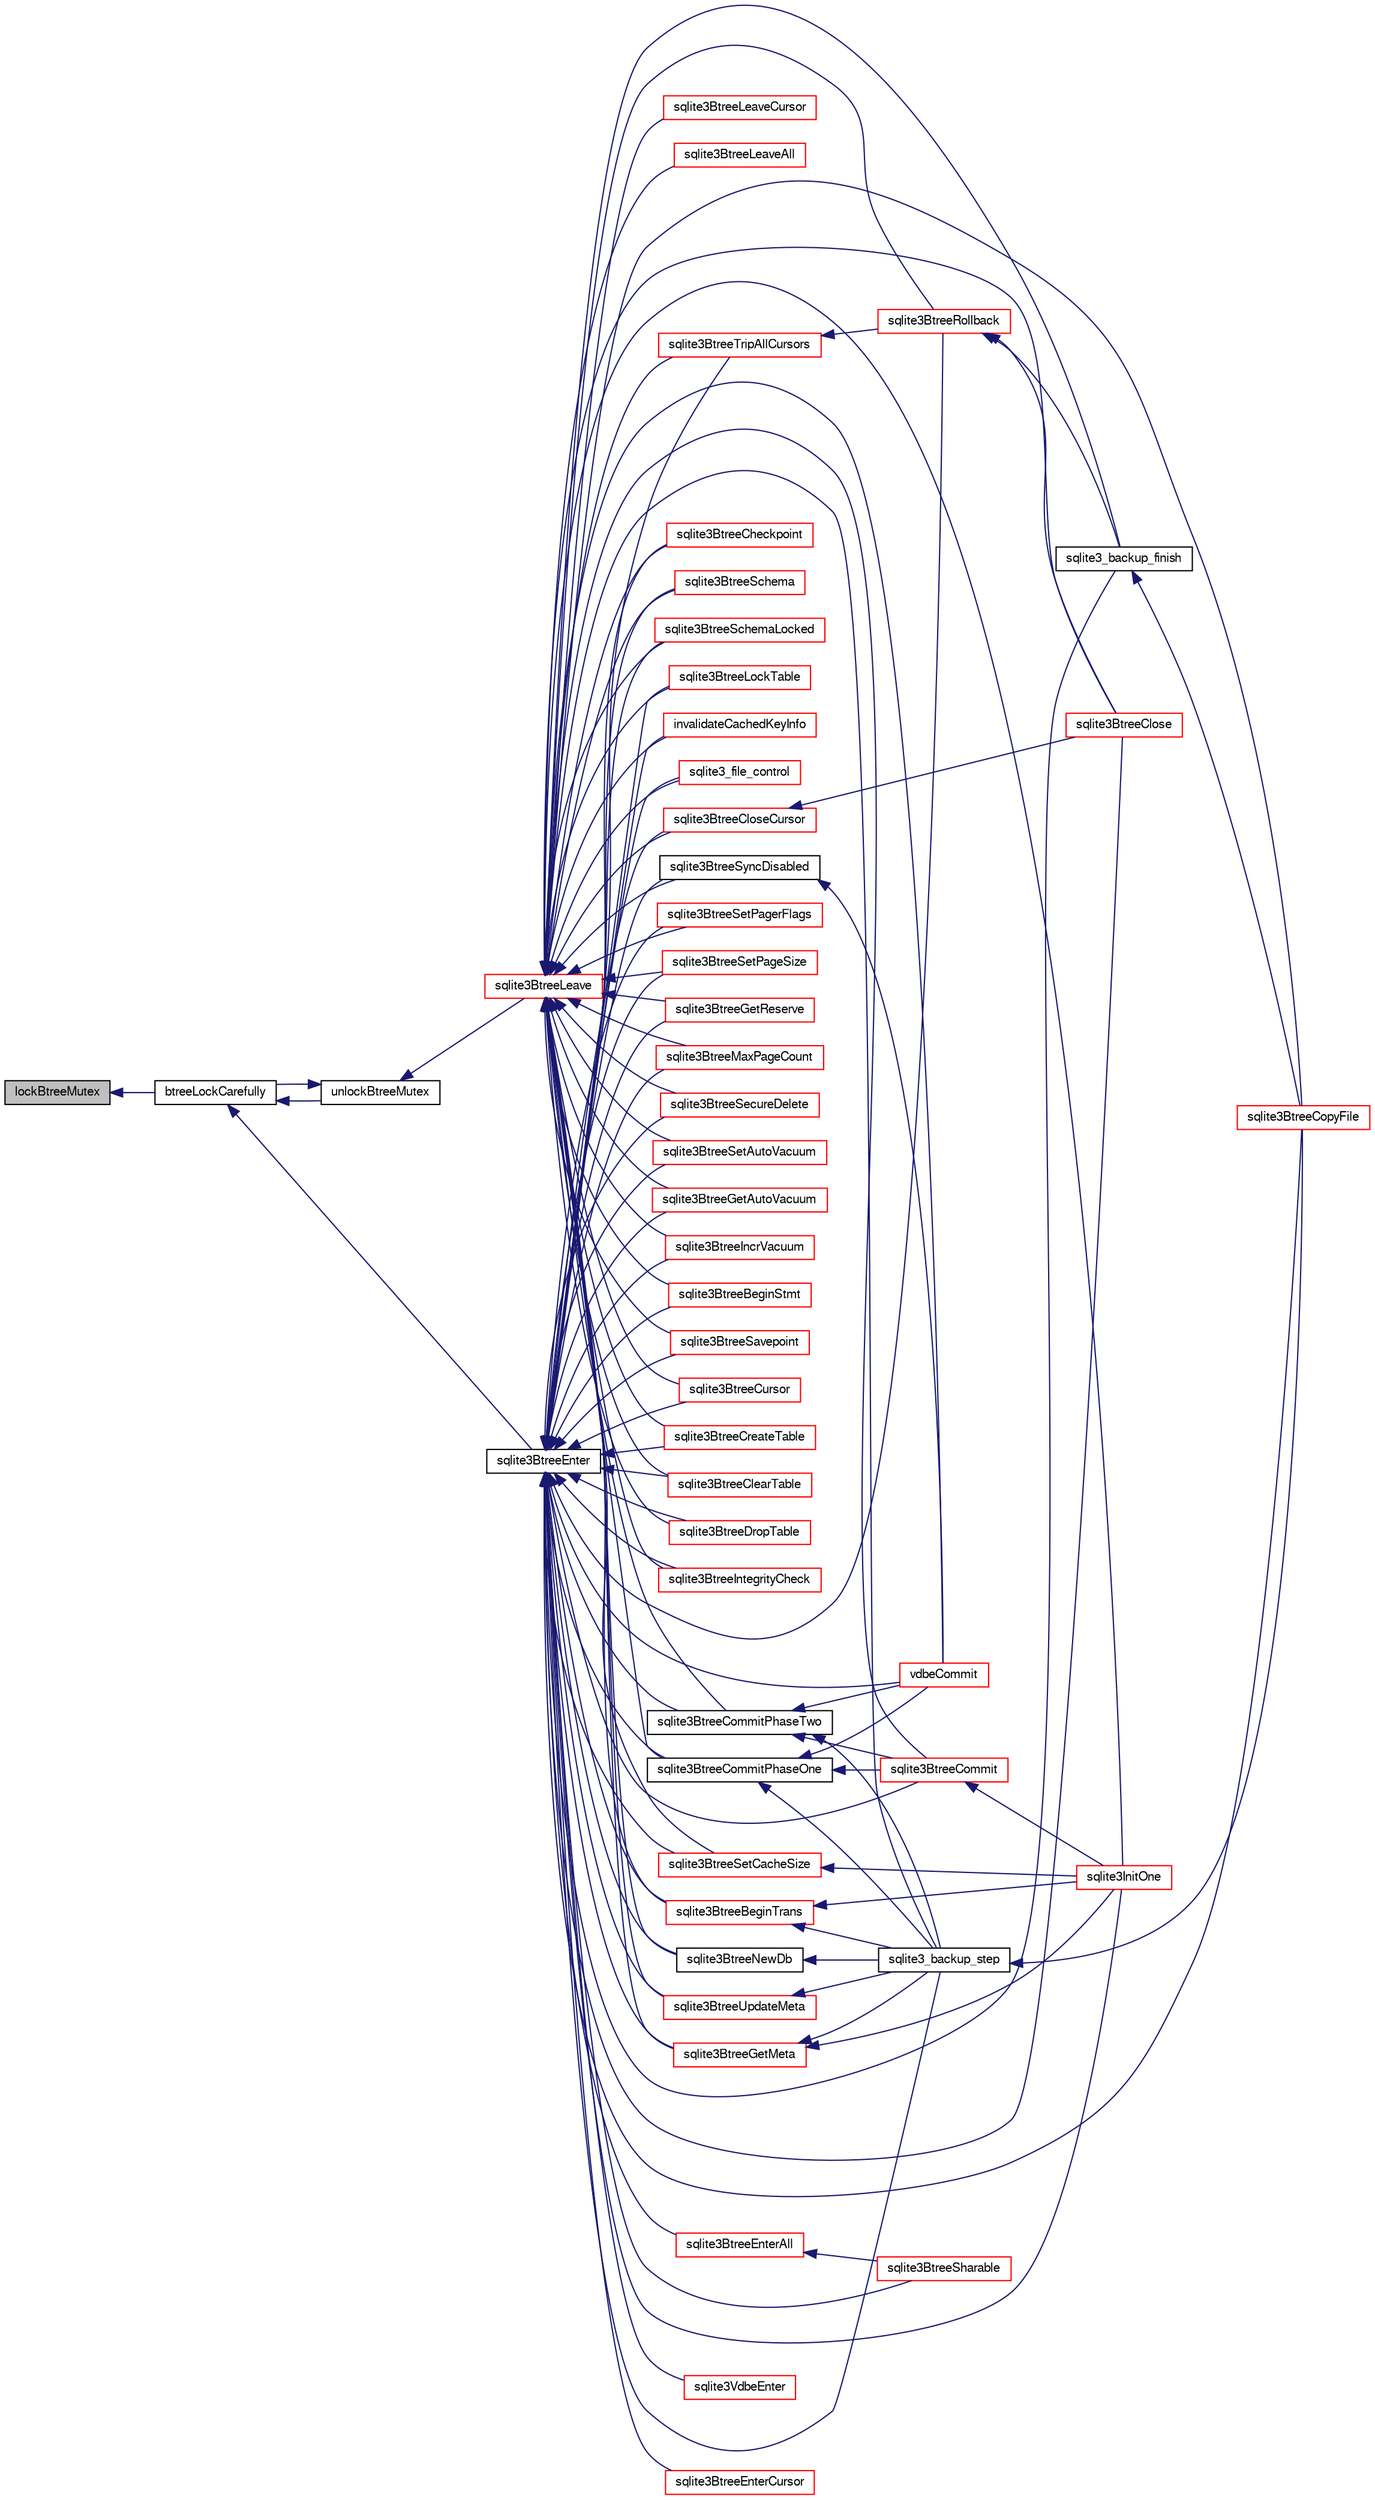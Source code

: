 digraph "lockBtreeMutex"
{
  edge [fontname="FreeSans",fontsize="10",labelfontname="FreeSans",labelfontsize="10"];
  node [fontname="FreeSans",fontsize="10",shape=record];
  rankdir="LR";
  Node159811 [label="lockBtreeMutex",height=0.2,width=0.4,color="black", fillcolor="grey75", style="filled", fontcolor="black"];
  Node159811 -> Node159812 [dir="back",color="midnightblue",fontsize="10",style="solid",fontname="FreeSans"];
  Node159812 [label="btreeLockCarefully",height=0.2,width=0.4,color="black", fillcolor="white", style="filled",URL="$sqlite3_8c.html#a796746b1c1e4d6926960636bd74c79d7"];
  Node159812 -> Node159813 [dir="back",color="midnightblue",fontsize="10",style="solid",fontname="FreeSans"];
  Node159813 [label="unlockBtreeMutex",height=0.2,width=0.4,color="black", fillcolor="white", style="filled",URL="$sqlite3_8c.html#a29bc7d1c753dfa2af9fb296b7dc19a4a"];
  Node159813 -> Node159812 [dir="back",color="midnightblue",fontsize="10",style="solid",fontname="FreeSans"];
  Node159813 -> Node159814 [dir="back",color="midnightblue",fontsize="10",style="solid",fontname="FreeSans"];
  Node159814 [label="sqlite3BtreeLeave",height=0.2,width=0.4,color="red", fillcolor="white", style="filled",URL="$sqlite3_8c.html#a460e4f89d1aeef4b4d334cfe8165da89"];
  Node159814 -> Node159815 [dir="back",color="midnightblue",fontsize="10",style="solid",fontname="FreeSans"];
  Node159815 [label="sqlite3BtreeLeaveCursor",height=0.2,width=0.4,color="red", fillcolor="white", style="filled",URL="$sqlite3_8c.html#ac03e1186b08d50909efc3f2c79955f7f"];
  Node159814 -> Node159819 [dir="back",color="midnightblue",fontsize="10",style="solid",fontname="FreeSans"];
  Node159819 [label="sqlite3BtreeLeaveAll",height=0.2,width=0.4,color="red", fillcolor="white", style="filled",URL="$sqlite3_8c.html#a282e5f429eee8e0aebc7d18068ebccd2"];
  Node159814 -> Node160080 [dir="back",color="midnightblue",fontsize="10",style="solid",fontname="FreeSans"];
  Node160080 [label="sqlite3BtreeClose",height=0.2,width=0.4,color="red", fillcolor="white", style="filled",URL="$sqlite3_8c.html#a729b65009b66a99200496b09c124df01"];
  Node159814 -> Node160085 [dir="back",color="midnightblue",fontsize="10",style="solid",fontname="FreeSans"];
  Node160085 [label="sqlite3BtreeSetCacheSize",height=0.2,width=0.4,color="red", fillcolor="white", style="filled",URL="$sqlite3_8c.html#ac64a997f50ee2fe50f1d2d87aef61364"];
  Node160085 -> Node159855 [dir="back",color="midnightblue",fontsize="10",style="solid",fontname="FreeSans"];
  Node159855 [label="sqlite3InitOne",height=0.2,width=0.4,color="red", fillcolor="white", style="filled",URL="$sqlite3_8c.html#ac4318b25df65269906b0379251fe9b85"];
  Node159814 -> Node160086 [dir="back",color="midnightblue",fontsize="10",style="solid",fontname="FreeSans"];
  Node160086 [label="sqlite3BtreeSetPagerFlags",height=0.2,width=0.4,color="red", fillcolor="white", style="filled",URL="$sqlite3_8c.html#ae7501dffaa3b3fcd63da529a903d8295"];
  Node159814 -> Node160088 [dir="back",color="midnightblue",fontsize="10",style="solid",fontname="FreeSans"];
  Node160088 [label="sqlite3BtreeSyncDisabled",height=0.2,width=0.4,color="black", fillcolor="white", style="filled",URL="$sqlite3_8c.html#acb2e823a141349454a5f978e291820b3"];
  Node160088 -> Node160089 [dir="back",color="midnightblue",fontsize="10",style="solid",fontname="FreeSans"];
  Node160089 [label="vdbeCommit",height=0.2,width=0.4,color="red", fillcolor="white", style="filled",URL="$sqlite3_8c.html#a5d7f1e0625451b987728f600cfe1b92d"];
  Node159814 -> Node160090 [dir="back",color="midnightblue",fontsize="10",style="solid",fontname="FreeSans"];
  Node160090 [label="sqlite3BtreeSetPageSize",height=0.2,width=0.4,color="red", fillcolor="white", style="filled",URL="$sqlite3_8c.html#ad9c65e8377c831a80e0ac1f108c43f3e"];
  Node159814 -> Node160098 [dir="back",color="midnightblue",fontsize="10",style="solid",fontname="FreeSans"];
  Node160098 [label="sqlite3BtreeGetReserve",height=0.2,width=0.4,color="red", fillcolor="white", style="filled",URL="$sqlite3_8c.html#a68011b8563328468149157a52e70e984"];
  Node159814 -> Node160213 [dir="back",color="midnightblue",fontsize="10",style="solid",fontname="FreeSans"];
  Node160213 [label="sqlite3BtreeMaxPageCount",height=0.2,width=0.4,color="red", fillcolor="white", style="filled",URL="$sqlite3_8c.html#a04e69e5ca8c3f4a275729bb4067fc8f1"];
  Node159814 -> Node160214 [dir="back",color="midnightblue",fontsize="10",style="solid",fontname="FreeSans"];
  Node160214 [label="sqlite3BtreeSecureDelete",height=0.2,width=0.4,color="red", fillcolor="white", style="filled",URL="$sqlite3_8c.html#a0ba475c4ebefd8b4efae643a5fdec364"];
  Node159814 -> Node160215 [dir="back",color="midnightblue",fontsize="10",style="solid",fontname="FreeSans"];
  Node160215 [label="sqlite3BtreeSetAutoVacuum",height=0.2,width=0.4,color="red", fillcolor="white", style="filled",URL="$sqlite3_8c.html#a6cb08515ad39617bc044a4aa96941214"];
  Node159814 -> Node160216 [dir="back",color="midnightblue",fontsize="10",style="solid",fontname="FreeSans"];
  Node160216 [label="sqlite3BtreeGetAutoVacuum",height=0.2,width=0.4,color="red", fillcolor="white", style="filled",URL="$sqlite3_8c.html#ac309964abd264c81f359eb521dbe7592"];
  Node159814 -> Node160198 [dir="back",color="midnightblue",fontsize="10",style="solid",fontname="FreeSans"];
  Node160198 [label="sqlite3BtreeNewDb",height=0.2,width=0.4,color="black", fillcolor="white", style="filled",URL="$sqlite3_8c.html#a08d2026f82b067753a698376c12c0324"];
  Node160198 -> Node159827 [dir="back",color="midnightblue",fontsize="10",style="solid",fontname="FreeSans"];
  Node159827 [label="sqlite3_backup_step",height=0.2,width=0.4,color="black", fillcolor="white", style="filled",URL="$sqlite3_8h.html#a1699b75e98d082eebc465a9e64c35269"];
  Node159827 -> Node159828 [dir="back",color="midnightblue",fontsize="10",style="solid",fontname="FreeSans"];
  Node159828 [label="sqlite3BtreeCopyFile",height=0.2,width=0.4,color="red", fillcolor="white", style="filled",URL="$sqlite3_8c.html#a4d9e19a79f0d5c1dfcef0bd137ae83f9"];
  Node159814 -> Node160106 [dir="back",color="midnightblue",fontsize="10",style="solid",fontname="FreeSans"];
  Node160106 [label="sqlite3BtreeBeginTrans",height=0.2,width=0.4,color="red", fillcolor="white", style="filled",URL="$sqlite3_8c.html#a52d6706df15c67c22aa7d0e290c16bf5"];
  Node160106 -> Node159827 [dir="back",color="midnightblue",fontsize="10",style="solid",fontname="FreeSans"];
  Node160106 -> Node159855 [dir="back",color="midnightblue",fontsize="10",style="solid",fontname="FreeSans"];
  Node159814 -> Node160146 [dir="back",color="midnightblue",fontsize="10",style="solid",fontname="FreeSans"];
  Node160146 [label="sqlite3BtreeIncrVacuum",height=0.2,width=0.4,color="red", fillcolor="white", style="filled",URL="$sqlite3_8c.html#a0b4c98acfd785fc6d5dc5c3237030318"];
  Node159814 -> Node160148 [dir="back",color="midnightblue",fontsize="10",style="solid",fontname="FreeSans"];
  Node160148 [label="sqlite3BtreeCommitPhaseOne",height=0.2,width=0.4,color="black", fillcolor="white", style="filled",URL="$sqlite3_8c.html#ae266cba101e64ad99a166f237532e262"];
  Node160148 -> Node160149 [dir="back",color="midnightblue",fontsize="10",style="solid",fontname="FreeSans"];
  Node160149 [label="sqlite3BtreeCommit",height=0.2,width=0.4,color="red", fillcolor="white", style="filled",URL="$sqlite3_8c.html#a8e56ab314556935f9f73080147d26419"];
  Node160149 -> Node159855 [dir="back",color="midnightblue",fontsize="10",style="solid",fontname="FreeSans"];
  Node160148 -> Node159827 [dir="back",color="midnightblue",fontsize="10",style="solid",fontname="FreeSans"];
  Node160148 -> Node160089 [dir="back",color="midnightblue",fontsize="10",style="solid",fontname="FreeSans"];
  Node159814 -> Node160176 [dir="back",color="midnightblue",fontsize="10",style="solid",fontname="FreeSans"];
  Node160176 [label="sqlite3BtreeCommitPhaseTwo",height=0.2,width=0.4,color="black", fillcolor="white", style="filled",URL="$sqlite3_8c.html#a84764f43cb4ca50bcac1fc674e8d6dd9"];
  Node160176 -> Node160149 [dir="back",color="midnightblue",fontsize="10",style="solid",fontname="FreeSans"];
  Node160176 -> Node159827 [dir="back",color="midnightblue",fontsize="10",style="solid",fontname="FreeSans"];
  Node160176 -> Node160089 [dir="back",color="midnightblue",fontsize="10",style="solid",fontname="FreeSans"];
  Node159814 -> Node160149 [dir="back",color="midnightblue",fontsize="10",style="solid",fontname="FreeSans"];
  Node159814 -> Node160207 [dir="back",color="midnightblue",fontsize="10",style="solid",fontname="FreeSans"];
  Node160207 [label="sqlite3BtreeTripAllCursors",height=0.2,width=0.4,color="red", fillcolor="white", style="filled",URL="$sqlite3_8c.html#a7e94025b9bd56e9e9ccf148d1a0e1acf"];
  Node160207 -> Node160152 [dir="back",color="midnightblue",fontsize="10",style="solid",fontname="FreeSans"];
  Node160152 [label="sqlite3BtreeRollback",height=0.2,width=0.4,color="red", fillcolor="white", style="filled",URL="$sqlite3_8c.html#a317473acdafdd688385c8954f09de186"];
  Node160152 -> Node160080 [dir="back",color="midnightblue",fontsize="10",style="solid",fontname="FreeSans"];
  Node160152 -> Node160041 [dir="back",color="midnightblue",fontsize="10",style="solid",fontname="FreeSans"];
  Node160041 [label="sqlite3_backup_finish",height=0.2,width=0.4,color="black", fillcolor="white", style="filled",URL="$sqlite3_8h.html#a176857dd58d99be53b6d7305533e0048"];
  Node160041 -> Node159828 [dir="back",color="midnightblue",fontsize="10",style="solid",fontname="FreeSans"];
  Node159814 -> Node160152 [dir="back",color="midnightblue",fontsize="10",style="solid",fontname="FreeSans"];
  Node159814 -> Node160217 [dir="back",color="midnightblue",fontsize="10",style="solid",fontname="FreeSans"];
  Node160217 [label="sqlite3BtreeBeginStmt",height=0.2,width=0.4,color="red", fillcolor="white", style="filled",URL="$sqlite3_8c.html#ab0f7f15665a2d93234e9309410841b1d"];
  Node159814 -> Node160181 [dir="back",color="midnightblue",fontsize="10",style="solid",fontname="FreeSans"];
  Node160181 [label="sqlite3BtreeSavepoint",height=0.2,width=0.4,color="red", fillcolor="white", style="filled",URL="$sqlite3_8c.html#a4580edf7e5192abf64317a3931972115"];
  Node159814 -> Node160218 [dir="back",color="midnightblue",fontsize="10",style="solid",fontname="FreeSans"];
  Node160218 [label="sqlite3BtreeCursor",height=0.2,width=0.4,color="red", fillcolor="white", style="filled",URL="$sqlite3_8c.html#abd140657aba42c5f3ed6c7e17d99aa50"];
  Node159814 -> Node160206 [dir="back",color="midnightblue",fontsize="10",style="solid",fontname="FreeSans"];
  Node160206 [label="sqlite3BtreeCloseCursor",height=0.2,width=0.4,color="red", fillcolor="white", style="filled",URL="$sqlite3_8c.html#a7f494da0a512d247d690d6bc19397791"];
  Node160206 -> Node160080 [dir="back",color="midnightblue",fontsize="10",style="solid",fontname="FreeSans"];
  Node159814 -> Node160151 [dir="back",color="midnightblue",fontsize="10",style="solid",fontname="FreeSans"];
  Node160151 [label="sqlite3BtreeCreateTable",height=0.2,width=0.4,color="red", fillcolor="white", style="filled",URL="$sqlite3_8c.html#a1a9ef91a0faff12254ec3f58cade3291"];
  Node159814 -> Node160140 [dir="back",color="midnightblue",fontsize="10",style="solid",fontname="FreeSans"];
  Node160140 [label="sqlite3BtreeClearTable",height=0.2,width=0.4,color="red", fillcolor="white", style="filled",URL="$sqlite3_8c.html#ac2fcbee7dcc155d776ecf9d5151f3872"];
  Node159814 -> Node160143 [dir="back",color="midnightblue",fontsize="10",style="solid",fontname="FreeSans"];
  Node160143 [label="sqlite3BtreeDropTable",height=0.2,width=0.4,color="red", fillcolor="white", style="filled",URL="$sqlite3_8c.html#a7b9a218bc08d8acfc94b74ea5c47eaa8"];
  Node159814 -> Node160219 [dir="back",color="midnightblue",fontsize="10",style="solid",fontname="FreeSans"];
  Node160219 [label="sqlite3BtreeGetMeta",height=0.2,width=0.4,color="red", fillcolor="white", style="filled",URL="$sqlite3_8c.html#aa1124ad3e3ee4dada2aa96eebd4e9c9a"];
  Node160219 -> Node159827 [dir="back",color="midnightblue",fontsize="10",style="solid",fontname="FreeSans"];
  Node160219 -> Node159855 [dir="back",color="midnightblue",fontsize="10",style="solid",fontname="FreeSans"];
  Node159814 -> Node160200 [dir="back",color="midnightblue",fontsize="10",style="solid",fontname="FreeSans"];
  Node160200 [label="sqlite3BtreeUpdateMeta",height=0.2,width=0.4,color="red", fillcolor="white", style="filled",URL="$sqlite3_8c.html#a550ba529de456d619365377b5528641c"];
  Node160200 -> Node159827 [dir="back",color="midnightblue",fontsize="10",style="solid",fontname="FreeSans"];
  Node159814 -> Node160172 [dir="back",color="midnightblue",fontsize="10",style="solid",fontname="FreeSans"];
  Node160172 [label="sqlite3BtreeIntegrityCheck",height=0.2,width=0.4,color="red", fillcolor="white", style="filled",URL="$sqlite3_8c.html#aa00011902d9e5ba26452d147c43fa1d8"];
  Node159814 -> Node160220 [dir="back",color="midnightblue",fontsize="10",style="solid",fontname="FreeSans"];
  Node160220 [label="sqlite3BtreeCheckpoint",height=0.2,width=0.4,color="red", fillcolor="white", style="filled",URL="$sqlite3_8c.html#a7aa6f5fb12dca5d734397768e90ae119"];
  Node159814 -> Node160226 [dir="back",color="midnightblue",fontsize="10",style="solid",fontname="FreeSans"];
  Node160226 [label="sqlite3BtreeSchema",height=0.2,width=0.4,color="red", fillcolor="white", style="filled",URL="$sqlite3_8c.html#af5345180c083a3a4b3d5ebb11986ea4a"];
  Node159814 -> Node160227 [dir="back",color="midnightblue",fontsize="10",style="solid",fontname="FreeSans"];
  Node160227 [label="sqlite3BtreeSchemaLocked",height=0.2,width=0.4,color="red", fillcolor="white", style="filled",URL="$sqlite3_8c.html#a46e6aacc6b039bae84b1d1a86ce9000c"];
  Node159814 -> Node160228 [dir="back",color="midnightblue",fontsize="10",style="solid",fontname="FreeSans"];
  Node160228 [label="sqlite3BtreeLockTable",height=0.2,width=0.4,color="red", fillcolor="white", style="filled",URL="$sqlite3_8c.html#a36a6186d6acb1402c1f843528603596d"];
  Node159814 -> Node159827 [dir="back",color="midnightblue",fontsize="10",style="solid",fontname="FreeSans"];
  Node159814 -> Node160041 [dir="back",color="midnightblue",fontsize="10",style="solid",fontname="FreeSans"];
  Node159814 -> Node159828 [dir="back",color="midnightblue",fontsize="10",style="solid",fontname="FreeSans"];
  Node159814 -> Node160089 [dir="back",color="midnightblue",fontsize="10",style="solid",fontname="FreeSans"];
  Node159814 -> Node159855 [dir="back",color="midnightblue",fontsize="10",style="solid",fontname="FreeSans"];
  Node159814 -> Node160230 [dir="back",color="midnightblue",fontsize="10",style="solid",fontname="FreeSans"];
  Node160230 [label="invalidateCachedKeyInfo",height=0.2,width=0.4,color="red", fillcolor="white", style="filled",URL="$sqlite3_8c.html#aa51ec313a2008d71a008b181efabff79"];
  Node159814 -> Node160235 [dir="back",color="midnightblue",fontsize="10",style="solid",fontname="FreeSans"];
  Node160235 [label="sqlite3_file_control",height=0.2,width=0.4,color="red", fillcolor="white", style="filled",URL="$sqlite3_8h.html#a33ffb71cb1ea1f7c5f0564166c7d6c08"];
  Node159812 -> Node160236 [dir="back",color="midnightblue",fontsize="10",style="solid",fontname="FreeSans"];
  Node160236 [label="sqlite3BtreeEnter",height=0.2,width=0.4,color="black", fillcolor="white", style="filled",URL="$sqlite3_8c.html#afa05d700ca373993fe6b0525b867feff"];
  Node160236 -> Node160237 [dir="back",color="midnightblue",fontsize="10",style="solid",fontname="FreeSans"];
  Node160237 [label="sqlite3BtreeEnterCursor",height=0.2,width=0.4,color="red", fillcolor="white", style="filled",URL="$sqlite3_8c.html#ac6ec0c93b556b4be3fdc81b925943256"];
  Node160236 -> Node160238 [dir="back",color="midnightblue",fontsize="10",style="solid",fontname="FreeSans"];
  Node160238 [label="sqlite3BtreeEnterAll",height=0.2,width=0.4,color="red", fillcolor="white", style="filled",URL="$sqlite3_8c.html#a7e8c5e623a61d322d3622c3e6202d735"];
  Node160238 -> Node160239 [dir="back",color="midnightblue",fontsize="10",style="solid",fontname="FreeSans"];
  Node160239 [label="sqlite3BtreeSharable",height=0.2,width=0.4,color="red", fillcolor="white", style="filled",URL="$sqlite3_8c.html#a5b815bbd21dfdfd027b08cf35afa94f6"];
  Node160236 -> Node160239 [dir="back",color="midnightblue",fontsize="10",style="solid",fontname="FreeSans"];
  Node160236 -> Node160080 [dir="back",color="midnightblue",fontsize="10",style="solid",fontname="FreeSans"];
  Node160236 -> Node160085 [dir="back",color="midnightblue",fontsize="10",style="solid",fontname="FreeSans"];
  Node160236 -> Node160086 [dir="back",color="midnightblue",fontsize="10",style="solid",fontname="FreeSans"];
  Node160236 -> Node160088 [dir="back",color="midnightblue",fontsize="10",style="solid",fontname="FreeSans"];
  Node160236 -> Node160090 [dir="back",color="midnightblue",fontsize="10",style="solid",fontname="FreeSans"];
  Node160236 -> Node160098 [dir="back",color="midnightblue",fontsize="10",style="solid",fontname="FreeSans"];
  Node160236 -> Node160213 [dir="back",color="midnightblue",fontsize="10",style="solid",fontname="FreeSans"];
  Node160236 -> Node160214 [dir="back",color="midnightblue",fontsize="10",style="solid",fontname="FreeSans"];
  Node160236 -> Node160215 [dir="back",color="midnightblue",fontsize="10",style="solid",fontname="FreeSans"];
  Node160236 -> Node160216 [dir="back",color="midnightblue",fontsize="10",style="solid",fontname="FreeSans"];
  Node160236 -> Node160198 [dir="back",color="midnightblue",fontsize="10",style="solid",fontname="FreeSans"];
  Node160236 -> Node160106 [dir="back",color="midnightblue",fontsize="10",style="solid",fontname="FreeSans"];
  Node160236 -> Node160146 [dir="back",color="midnightblue",fontsize="10",style="solid",fontname="FreeSans"];
  Node160236 -> Node160148 [dir="back",color="midnightblue",fontsize="10",style="solid",fontname="FreeSans"];
  Node160236 -> Node160176 [dir="back",color="midnightblue",fontsize="10",style="solid",fontname="FreeSans"];
  Node160236 -> Node160149 [dir="back",color="midnightblue",fontsize="10",style="solid",fontname="FreeSans"];
  Node160236 -> Node160207 [dir="back",color="midnightblue",fontsize="10",style="solid",fontname="FreeSans"];
  Node160236 -> Node160152 [dir="back",color="midnightblue",fontsize="10",style="solid",fontname="FreeSans"];
  Node160236 -> Node160217 [dir="back",color="midnightblue",fontsize="10",style="solid",fontname="FreeSans"];
  Node160236 -> Node160181 [dir="back",color="midnightblue",fontsize="10",style="solid",fontname="FreeSans"];
  Node160236 -> Node160218 [dir="back",color="midnightblue",fontsize="10",style="solid",fontname="FreeSans"];
  Node160236 -> Node160206 [dir="back",color="midnightblue",fontsize="10",style="solid",fontname="FreeSans"];
  Node160236 -> Node160151 [dir="back",color="midnightblue",fontsize="10",style="solid",fontname="FreeSans"];
  Node160236 -> Node160140 [dir="back",color="midnightblue",fontsize="10",style="solid",fontname="FreeSans"];
  Node160236 -> Node160143 [dir="back",color="midnightblue",fontsize="10",style="solid",fontname="FreeSans"];
  Node160236 -> Node160219 [dir="back",color="midnightblue",fontsize="10",style="solid",fontname="FreeSans"];
  Node160236 -> Node160200 [dir="back",color="midnightblue",fontsize="10",style="solid",fontname="FreeSans"];
  Node160236 -> Node160172 [dir="back",color="midnightblue",fontsize="10",style="solid",fontname="FreeSans"];
  Node160236 -> Node160220 [dir="back",color="midnightblue",fontsize="10",style="solid",fontname="FreeSans"];
  Node160236 -> Node160226 [dir="back",color="midnightblue",fontsize="10",style="solid",fontname="FreeSans"];
  Node160236 -> Node160227 [dir="back",color="midnightblue",fontsize="10",style="solid",fontname="FreeSans"];
  Node160236 -> Node160228 [dir="back",color="midnightblue",fontsize="10",style="solid",fontname="FreeSans"];
  Node160236 -> Node159827 [dir="back",color="midnightblue",fontsize="10",style="solid",fontname="FreeSans"];
  Node160236 -> Node160041 [dir="back",color="midnightblue",fontsize="10",style="solid",fontname="FreeSans"];
  Node160236 -> Node159828 [dir="back",color="midnightblue",fontsize="10",style="solid",fontname="FreeSans"];
  Node160236 -> Node160246 [dir="back",color="midnightblue",fontsize="10",style="solid",fontname="FreeSans"];
  Node160246 [label="sqlite3VdbeEnter",height=0.2,width=0.4,color="red", fillcolor="white", style="filled",URL="$sqlite3_8c.html#a9e2be2ea94b096630913241be7a7c99f"];
  Node160236 -> Node160089 [dir="back",color="midnightblue",fontsize="10",style="solid",fontname="FreeSans"];
  Node160236 -> Node159855 [dir="back",color="midnightblue",fontsize="10",style="solid",fontname="FreeSans"];
  Node160236 -> Node160230 [dir="back",color="midnightblue",fontsize="10",style="solid",fontname="FreeSans"];
  Node160236 -> Node160235 [dir="back",color="midnightblue",fontsize="10",style="solid",fontname="FreeSans"];
}
